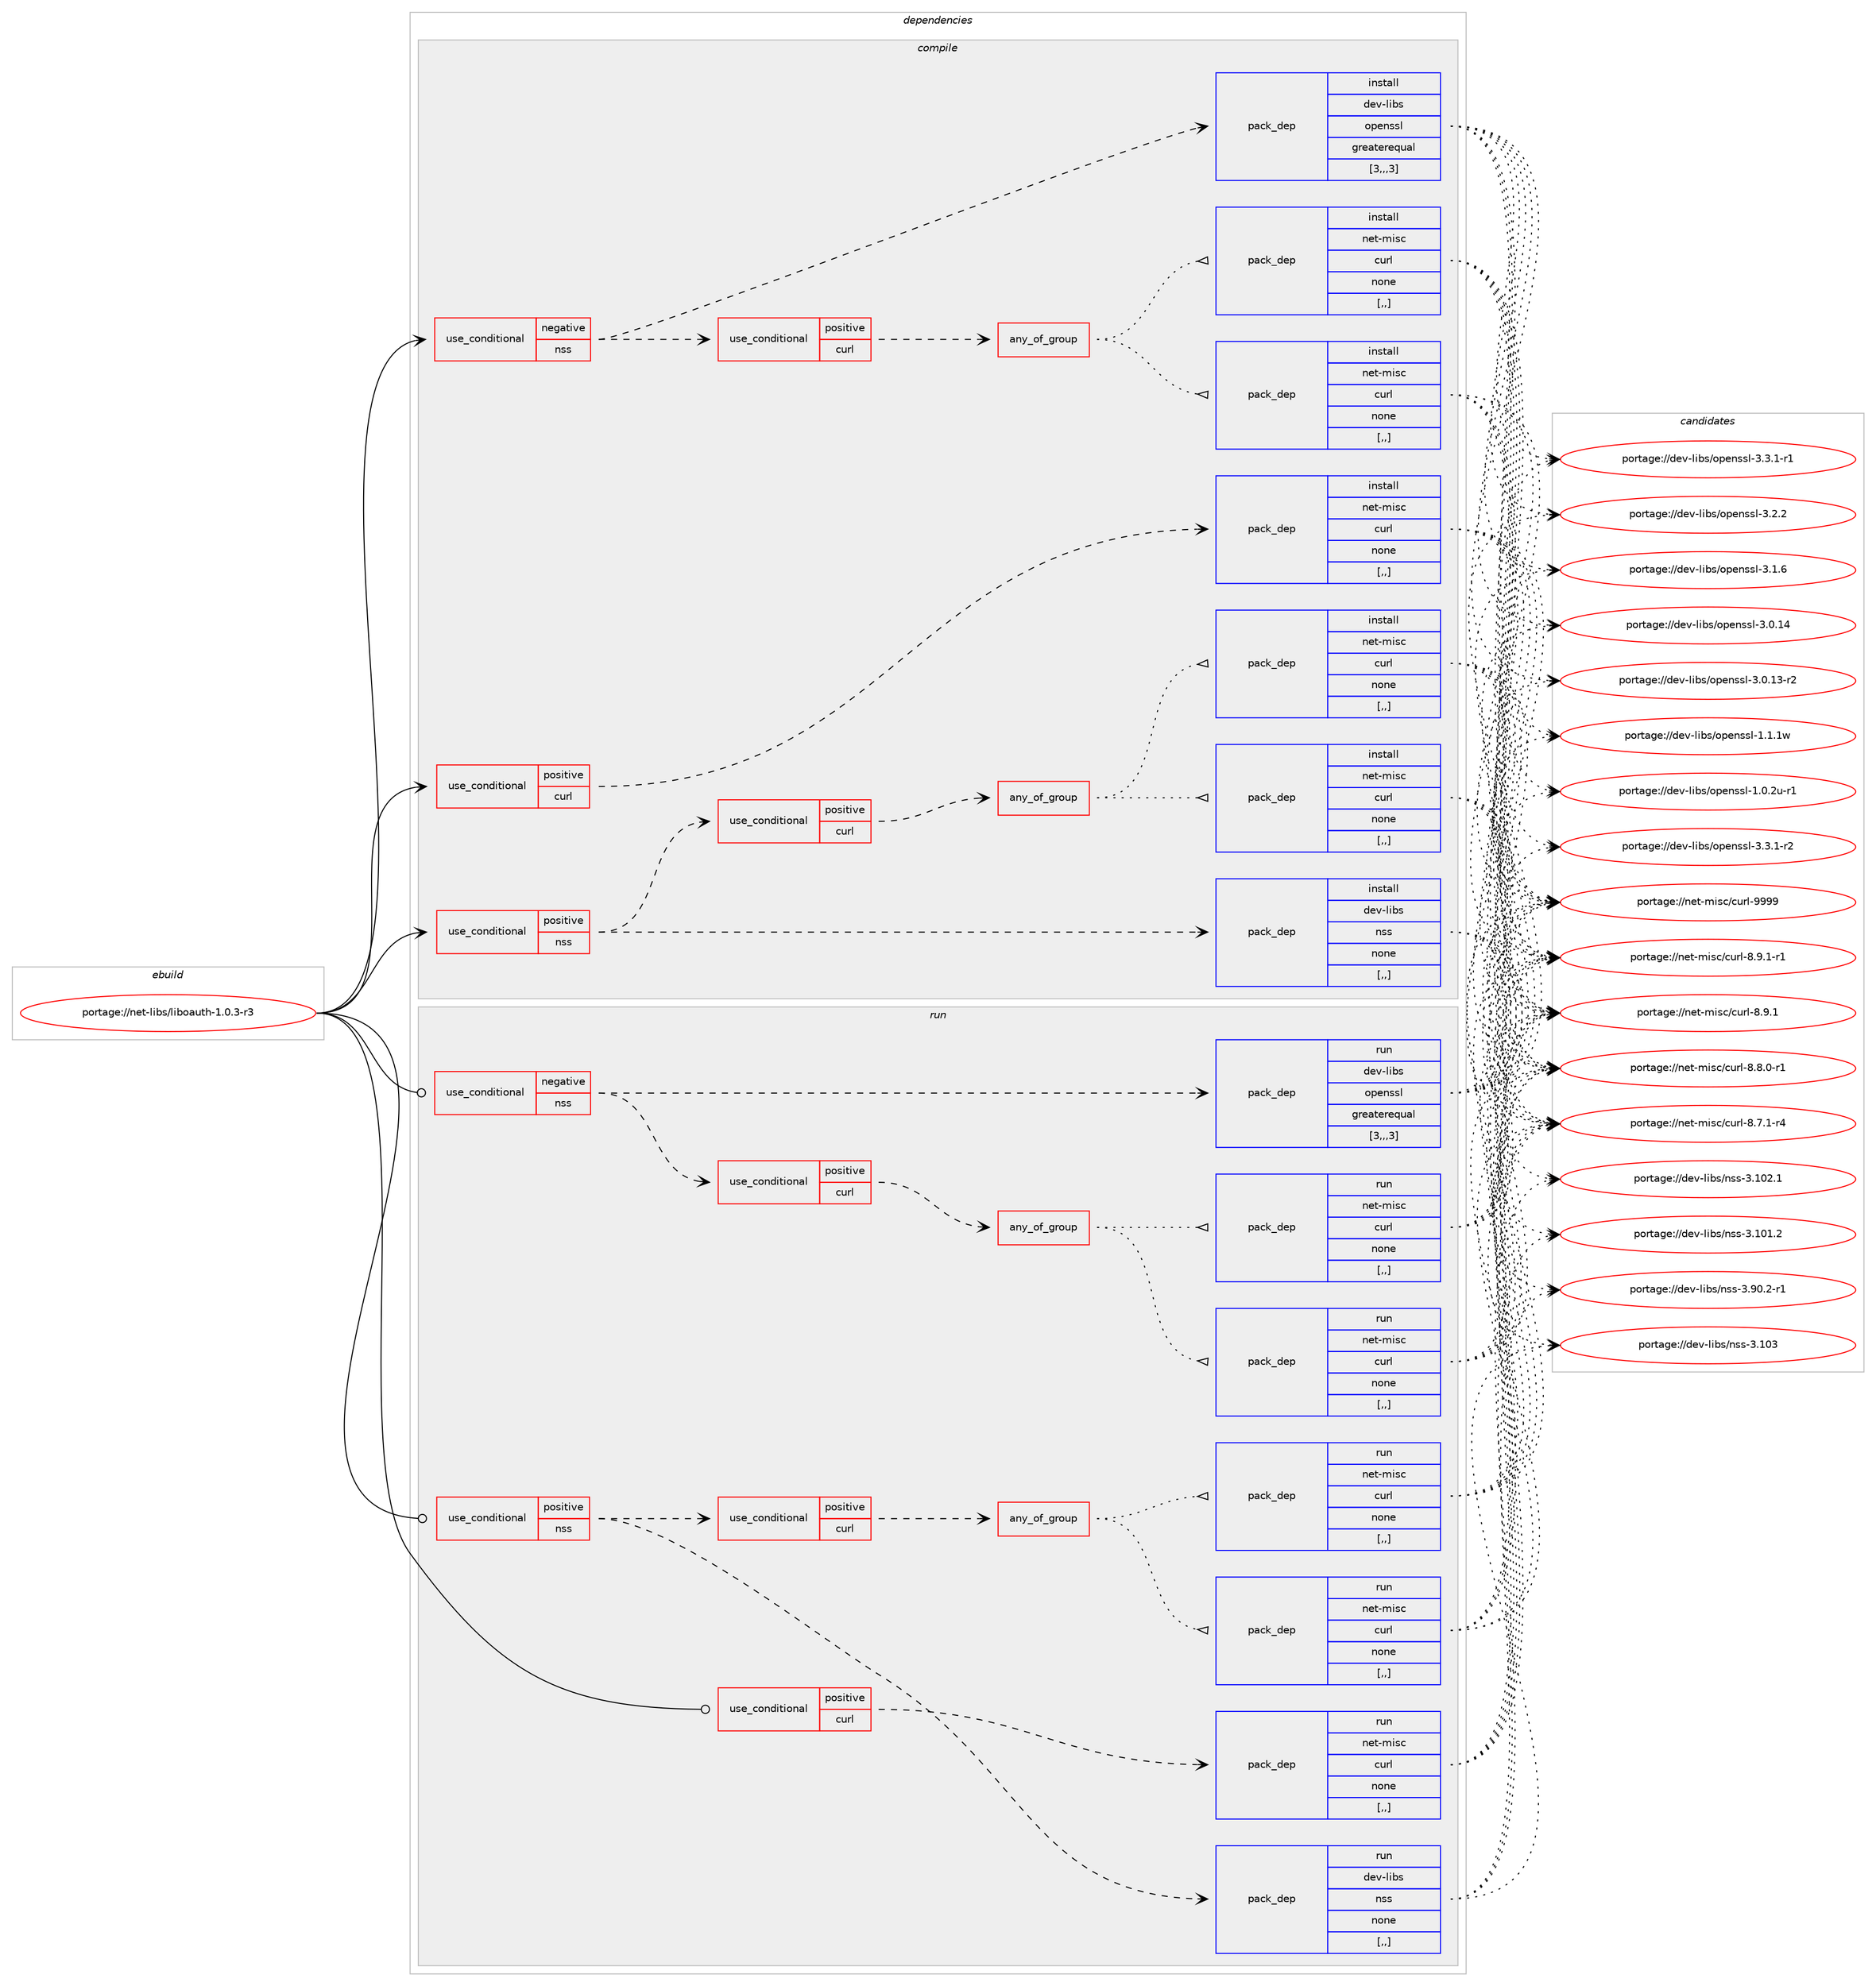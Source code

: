 digraph prolog {

# *************
# Graph options
# *************

newrank=true;
concentrate=true;
compound=true;
graph [rankdir=LR,fontname=Helvetica,fontsize=10,ranksep=1.5];#, ranksep=2.5, nodesep=0.2];
edge  [arrowhead=vee];
node  [fontname=Helvetica,fontsize=10];

# **********
# The ebuild
# **********

subgraph cluster_leftcol {
color=gray;
label=<<i>ebuild</i>>;
id [label="portage://net-libs/liboauth-1.0.3-r3", color=red, width=4, href="../net-libs/liboauth-1.0.3-r3.svg"];
}

# ****************
# The dependencies
# ****************

subgraph cluster_midcol {
color=gray;
label=<<i>dependencies</i>>;
subgraph cluster_compile {
fillcolor="#eeeeee";
style=filled;
label=<<i>compile</i>>;
subgraph cond43 {
dependency201 [label=<<TABLE BORDER="0" CELLBORDER="1" CELLSPACING="0" CELLPADDING="4"><TR><TD ROWSPAN="3" CELLPADDING="10">use_conditional</TD></TR><TR><TD>negative</TD></TR><TR><TD>nss</TD></TR></TABLE>>, shape=none, color=red];
subgraph pack156 {
dependency202 [label=<<TABLE BORDER="0" CELLBORDER="1" CELLSPACING="0" CELLPADDING="4" WIDTH="220"><TR><TD ROWSPAN="6" CELLPADDING="30">pack_dep</TD></TR><TR><TD WIDTH="110">install</TD></TR><TR><TD>dev-libs</TD></TR><TR><TD>openssl</TD></TR><TR><TD>greaterequal</TD></TR><TR><TD>[3,,,3]</TD></TR></TABLE>>, shape=none, color=blue];
}
dependency201:e -> dependency202:w [weight=20,style="dashed",arrowhead="vee"];
subgraph cond44 {
dependency203 [label=<<TABLE BORDER="0" CELLBORDER="1" CELLSPACING="0" CELLPADDING="4"><TR><TD ROWSPAN="3" CELLPADDING="10">use_conditional</TD></TR><TR><TD>positive</TD></TR><TR><TD>curl</TD></TR></TABLE>>, shape=none, color=red];
subgraph any4 {
dependency204 [label=<<TABLE BORDER="0" CELLBORDER="1" CELLSPACING="0" CELLPADDING="4"><TR><TD CELLPADDING="10">any_of_group</TD></TR></TABLE>>, shape=none, color=red];subgraph pack157 {
dependency205 [label=<<TABLE BORDER="0" CELLBORDER="1" CELLSPACING="0" CELLPADDING="4" WIDTH="220"><TR><TD ROWSPAN="6" CELLPADDING="30">pack_dep</TD></TR><TR><TD WIDTH="110">install</TD></TR><TR><TD>net-misc</TD></TR><TR><TD>curl</TD></TR><TR><TD>none</TD></TR><TR><TD>[,,]</TD></TR></TABLE>>, shape=none, color=blue];
}
dependency204:e -> dependency205:w [weight=20,style="dotted",arrowhead="oinv"];
subgraph pack158 {
dependency206 [label=<<TABLE BORDER="0" CELLBORDER="1" CELLSPACING="0" CELLPADDING="4" WIDTH="220"><TR><TD ROWSPAN="6" CELLPADDING="30">pack_dep</TD></TR><TR><TD WIDTH="110">install</TD></TR><TR><TD>net-misc</TD></TR><TR><TD>curl</TD></TR><TR><TD>none</TD></TR><TR><TD>[,,]</TD></TR></TABLE>>, shape=none, color=blue];
}
dependency204:e -> dependency206:w [weight=20,style="dotted",arrowhead="oinv"];
}
dependency203:e -> dependency204:w [weight=20,style="dashed",arrowhead="vee"];
}
dependency201:e -> dependency203:w [weight=20,style="dashed",arrowhead="vee"];
}
id:e -> dependency201:w [weight=20,style="solid",arrowhead="vee"];
subgraph cond45 {
dependency207 [label=<<TABLE BORDER="0" CELLBORDER="1" CELLSPACING="0" CELLPADDING="4"><TR><TD ROWSPAN="3" CELLPADDING="10">use_conditional</TD></TR><TR><TD>positive</TD></TR><TR><TD>curl</TD></TR></TABLE>>, shape=none, color=red];
subgraph pack159 {
dependency208 [label=<<TABLE BORDER="0" CELLBORDER="1" CELLSPACING="0" CELLPADDING="4" WIDTH="220"><TR><TD ROWSPAN="6" CELLPADDING="30">pack_dep</TD></TR><TR><TD WIDTH="110">install</TD></TR><TR><TD>net-misc</TD></TR><TR><TD>curl</TD></TR><TR><TD>none</TD></TR><TR><TD>[,,]</TD></TR></TABLE>>, shape=none, color=blue];
}
dependency207:e -> dependency208:w [weight=20,style="dashed",arrowhead="vee"];
}
id:e -> dependency207:w [weight=20,style="solid",arrowhead="vee"];
subgraph cond46 {
dependency209 [label=<<TABLE BORDER="0" CELLBORDER="1" CELLSPACING="0" CELLPADDING="4"><TR><TD ROWSPAN="3" CELLPADDING="10">use_conditional</TD></TR><TR><TD>positive</TD></TR><TR><TD>nss</TD></TR></TABLE>>, shape=none, color=red];
subgraph pack160 {
dependency210 [label=<<TABLE BORDER="0" CELLBORDER="1" CELLSPACING="0" CELLPADDING="4" WIDTH="220"><TR><TD ROWSPAN="6" CELLPADDING="30">pack_dep</TD></TR><TR><TD WIDTH="110">install</TD></TR><TR><TD>dev-libs</TD></TR><TR><TD>nss</TD></TR><TR><TD>none</TD></TR><TR><TD>[,,]</TD></TR></TABLE>>, shape=none, color=blue];
}
dependency209:e -> dependency210:w [weight=20,style="dashed",arrowhead="vee"];
subgraph cond47 {
dependency211 [label=<<TABLE BORDER="0" CELLBORDER="1" CELLSPACING="0" CELLPADDING="4"><TR><TD ROWSPAN="3" CELLPADDING="10">use_conditional</TD></TR><TR><TD>positive</TD></TR><TR><TD>curl</TD></TR></TABLE>>, shape=none, color=red];
subgraph any5 {
dependency212 [label=<<TABLE BORDER="0" CELLBORDER="1" CELLSPACING="0" CELLPADDING="4"><TR><TD CELLPADDING="10">any_of_group</TD></TR></TABLE>>, shape=none, color=red];subgraph pack161 {
dependency213 [label=<<TABLE BORDER="0" CELLBORDER="1" CELLSPACING="0" CELLPADDING="4" WIDTH="220"><TR><TD ROWSPAN="6" CELLPADDING="30">pack_dep</TD></TR><TR><TD WIDTH="110">install</TD></TR><TR><TD>net-misc</TD></TR><TR><TD>curl</TD></TR><TR><TD>none</TD></TR><TR><TD>[,,]</TD></TR></TABLE>>, shape=none, color=blue];
}
dependency212:e -> dependency213:w [weight=20,style="dotted",arrowhead="oinv"];
subgraph pack162 {
dependency214 [label=<<TABLE BORDER="0" CELLBORDER="1" CELLSPACING="0" CELLPADDING="4" WIDTH="220"><TR><TD ROWSPAN="6" CELLPADDING="30">pack_dep</TD></TR><TR><TD WIDTH="110">install</TD></TR><TR><TD>net-misc</TD></TR><TR><TD>curl</TD></TR><TR><TD>none</TD></TR><TR><TD>[,,]</TD></TR></TABLE>>, shape=none, color=blue];
}
dependency212:e -> dependency214:w [weight=20,style="dotted",arrowhead="oinv"];
}
dependency211:e -> dependency212:w [weight=20,style="dashed",arrowhead="vee"];
}
dependency209:e -> dependency211:w [weight=20,style="dashed",arrowhead="vee"];
}
id:e -> dependency209:w [weight=20,style="solid",arrowhead="vee"];
}
subgraph cluster_compileandrun {
fillcolor="#eeeeee";
style=filled;
label=<<i>compile and run</i>>;
}
subgraph cluster_run {
fillcolor="#eeeeee";
style=filled;
label=<<i>run</i>>;
subgraph cond48 {
dependency215 [label=<<TABLE BORDER="0" CELLBORDER="1" CELLSPACING="0" CELLPADDING="4"><TR><TD ROWSPAN="3" CELLPADDING="10">use_conditional</TD></TR><TR><TD>negative</TD></TR><TR><TD>nss</TD></TR></TABLE>>, shape=none, color=red];
subgraph pack163 {
dependency216 [label=<<TABLE BORDER="0" CELLBORDER="1" CELLSPACING="0" CELLPADDING="4" WIDTH="220"><TR><TD ROWSPAN="6" CELLPADDING="30">pack_dep</TD></TR><TR><TD WIDTH="110">run</TD></TR><TR><TD>dev-libs</TD></TR><TR><TD>openssl</TD></TR><TR><TD>greaterequal</TD></TR><TR><TD>[3,,,3]</TD></TR></TABLE>>, shape=none, color=blue];
}
dependency215:e -> dependency216:w [weight=20,style="dashed",arrowhead="vee"];
subgraph cond49 {
dependency217 [label=<<TABLE BORDER="0" CELLBORDER="1" CELLSPACING="0" CELLPADDING="4"><TR><TD ROWSPAN="3" CELLPADDING="10">use_conditional</TD></TR><TR><TD>positive</TD></TR><TR><TD>curl</TD></TR></TABLE>>, shape=none, color=red];
subgraph any6 {
dependency218 [label=<<TABLE BORDER="0" CELLBORDER="1" CELLSPACING="0" CELLPADDING="4"><TR><TD CELLPADDING="10">any_of_group</TD></TR></TABLE>>, shape=none, color=red];subgraph pack164 {
dependency219 [label=<<TABLE BORDER="0" CELLBORDER="1" CELLSPACING="0" CELLPADDING="4" WIDTH="220"><TR><TD ROWSPAN="6" CELLPADDING="30">pack_dep</TD></TR><TR><TD WIDTH="110">run</TD></TR><TR><TD>net-misc</TD></TR><TR><TD>curl</TD></TR><TR><TD>none</TD></TR><TR><TD>[,,]</TD></TR></TABLE>>, shape=none, color=blue];
}
dependency218:e -> dependency219:w [weight=20,style="dotted",arrowhead="oinv"];
subgraph pack165 {
dependency220 [label=<<TABLE BORDER="0" CELLBORDER="1" CELLSPACING="0" CELLPADDING="4" WIDTH="220"><TR><TD ROWSPAN="6" CELLPADDING="30">pack_dep</TD></TR><TR><TD WIDTH="110">run</TD></TR><TR><TD>net-misc</TD></TR><TR><TD>curl</TD></TR><TR><TD>none</TD></TR><TR><TD>[,,]</TD></TR></TABLE>>, shape=none, color=blue];
}
dependency218:e -> dependency220:w [weight=20,style="dotted",arrowhead="oinv"];
}
dependency217:e -> dependency218:w [weight=20,style="dashed",arrowhead="vee"];
}
dependency215:e -> dependency217:w [weight=20,style="dashed",arrowhead="vee"];
}
id:e -> dependency215:w [weight=20,style="solid",arrowhead="odot"];
subgraph cond50 {
dependency221 [label=<<TABLE BORDER="0" CELLBORDER="1" CELLSPACING="0" CELLPADDING="4"><TR><TD ROWSPAN="3" CELLPADDING="10">use_conditional</TD></TR><TR><TD>positive</TD></TR><TR><TD>curl</TD></TR></TABLE>>, shape=none, color=red];
subgraph pack166 {
dependency222 [label=<<TABLE BORDER="0" CELLBORDER="1" CELLSPACING="0" CELLPADDING="4" WIDTH="220"><TR><TD ROWSPAN="6" CELLPADDING="30">pack_dep</TD></TR><TR><TD WIDTH="110">run</TD></TR><TR><TD>net-misc</TD></TR><TR><TD>curl</TD></TR><TR><TD>none</TD></TR><TR><TD>[,,]</TD></TR></TABLE>>, shape=none, color=blue];
}
dependency221:e -> dependency222:w [weight=20,style="dashed",arrowhead="vee"];
}
id:e -> dependency221:w [weight=20,style="solid",arrowhead="odot"];
subgraph cond51 {
dependency223 [label=<<TABLE BORDER="0" CELLBORDER="1" CELLSPACING="0" CELLPADDING="4"><TR><TD ROWSPAN="3" CELLPADDING="10">use_conditional</TD></TR><TR><TD>positive</TD></TR><TR><TD>nss</TD></TR></TABLE>>, shape=none, color=red];
subgraph pack167 {
dependency224 [label=<<TABLE BORDER="0" CELLBORDER="1" CELLSPACING="0" CELLPADDING="4" WIDTH="220"><TR><TD ROWSPAN="6" CELLPADDING="30">pack_dep</TD></TR><TR><TD WIDTH="110">run</TD></TR><TR><TD>dev-libs</TD></TR><TR><TD>nss</TD></TR><TR><TD>none</TD></TR><TR><TD>[,,]</TD></TR></TABLE>>, shape=none, color=blue];
}
dependency223:e -> dependency224:w [weight=20,style="dashed",arrowhead="vee"];
subgraph cond52 {
dependency225 [label=<<TABLE BORDER="0" CELLBORDER="1" CELLSPACING="0" CELLPADDING="4"><TR><TD ROWSPAN="3" CELLPADDING="10">use_conditional</TD></TR><TR><TD>positive</TD></TR><TR><TD>curl</TD></TR></TABLE>>, shape=none, color=red];
subgraph any7 {
dependency226 [label=<<TABLE BORDER="0" CELLBORDER="1" CELLSPACING="0" CELLPADDING="4"><TR><TD CELLPADDING="10">any_of_group</TD></TR></TABLE>>, shape=none, color=red];subgraph pack168 {
dependency227 [label=<<TABLE BORDER="0" CELLBORDER="1" CELLSPACING="0" CELLPADDING="4" WIDTH="220"><TR><TD ROWSPAN="6" CELLPADDING="30">pack_dep</TD></TR><TR><TD WIDTH="110">run</TD></TR><TR><TD>net-misc</TD></TR><TR><TD>curl</TD></TR><TR><TD>none</TD></TR><TR><TD>[,,]</TD></TR></TABLE>>, shape=none, color=blue];
}
dependency226:e -> dependency227:w [weight=20,style="dotted",arrowhead="oinv"];
subgraph pack169 {
dependency228 [label=<<TABLE BORDER="0" CELLBORDER="1" CELLSPACING="0" CELLPADDING="4" WIDTH="220"><TR><TD ROWSPAN="6" CELLPADDING="30">pack_dep</TD></TR><TR><TD WIDTH="110">run</TD></TR><TR><TD>net-misc</TD></TR><TR><TD>curl</TD></TR><TR><TD>none</TD></TR><TR><TD>[,,]</TD></TR></TABLE>>, shape=none, color=blue];
}
dependency226:e -> dependency228:w [weight=20,style="dotted",arrowhead="oinv"];
}
dependency225:e -> dependency226:w [weight=20,style="dashed",arrowhead="vee"];
}
dependency223:e -> dependency225:w [weight=20,style="dashed",arrowhead="vee"];
}
id:e -> dependency223:w [weight=20,style="solid",arrowhead="odot"];
}
}

# **************
# The candidates
# **************

subgraph cluster_choices {
rank=same;
color=gray;
label=<<i>candidates</i>>;

subgraph choice156 {
color=black;
nodesep=1;
choice1001011184510810598115471111121011101151151084551465146494511450 [label="portage://dev-libs/openssl-3.3.1-r2", color=red, width=4,href="../dev-libs/openssl-3.3.1-r2.svg"];
choice1001011184510810598115471111121011101151151084551465146494511449 [label="portage://dev-libs/openssl-3.3.1-r1", color=red, width=4,href="../dev-libs/openssl-3.3.1-r1.svg"];
choice100101118451081059811547111112101110115115108455146504650 [label="portage://dev-libs/openssl-3.2.2", color=red, width=4,href="../dev-libs/openssl-3.2.2.svg"];
choice100101118451081059811547111112101110115115108455146494654 [label="portage://dev-libs/openssl-3.1.6", color=red, width=4,href="../dev-libs/openssl-3.1.6.svg"];
choice10010111845108105981154711111210111011511510845514648464952 [label="portage://dev-libs/openssl-3.0.14", color=red, width=4,href="../dev-libs/openssl-3.0.14.svg"];
choice100101118451081059811547111112101110115115108455146484649514511450 [label="portage://dev-libs/openssl-3.0.13-r2", color=red, width=4,href="../dev-libs/openssl-3.0.13-r2.svg"];
choice100101118451081059811547111112101110115115108454946494649119 [label="portage://dev-libs/openssl-1.1.1w", color=red, width=4,href="../dev-libs/openssl-1.1.1w.svg"];
choice1001011184510810598115471111121011101151151084549464846501174511449 [label="portage://dev-libs/openssl-1.0.2u-r1", color=red, width=4,href="../dev-libs/openssl-1.0.2u-r1.svg"];
dependency202:e -> choice1001011184510810598115471111121011101151151084551465146494511450:w [style=dotted,weight="100"];
dependency202:e -> choice1001011184510810598115471111121011101151151084551465146494511449:w [style=dotted,weight="100"];
dependency202:e -> choice100101118451081059811547111112101110115115108455146504650:w [style=dotted,weight="100"];
dependency202:e -> choice100101118451081059811547111112101110115115108455146494654:w [style=dotted,weight="100"];
dependency202:e -> choice10010111845108105981154711111210111011511510845514648464952:w [style=dotted,weight="100"];
dependency202:e -> choice100101118451081059811547111112101110115115108455146484649514511450:w [style=dotted,weight="100"];
dependency202:e -> choice100101118451081059811547111112101110115115108454946494649119:w [style=dotted,weight="100"];
dependency202:e -> choice1001011184510810598115471111121011101151151084549464846501174511449:w [style=dotted,weight="100"];
}
subgraph choice157 {
color=black;
nodesep=1;
choice110101116451091051159947991171141084557575757 [label="portage://net-misc/curl-9999", color=red, width=4,href="../net-misc/curl-9999.svg"];
choice110101116451091051159947991171141084556465746494511449 [label="portage://net-misc/curl-8.9.1-r1", color=red, width=4,href="../net-misc/curl-8.9.1-r1.svg"];
choice11010111645109105115994799117114108455646574649 [label="portage://net-misc/curl-8.9.1", color=red, width=4,href="../net-misc/curl-8.9.1.svg"];
choice110101116451091051159947991171141084556465646484511449 [label="portage://net-misc/curl-8.8.0-r1", color=red, width=4,href="../net-misc/curl-8.8.0-r1.svg"];
choice110101116451091051159947991171141084556465546494511452 [label="portage://net-misc/curl-8.7.1-r4", color=red, width=4,href="../net-misc/curl-8.7.1-r4.svg"];
dependency205:e -> choice110101116451091051159947991171141084557575757:w [style=dotted,weight="100"];
dependency205:e -> choice110101116451091051159947991171141084556465746494511449:w [style=dotted,weight="100"];
dependency205:e -> choice11010111645109105115994799117114108455646574649:w [style=dotted,weight="100"];
dependency205:e -> choice110101116451091051159947991171141084556465646484511449:w [style=dotted,weight="100"];
dependency205:e -> choice110101116451091051159947991171141084556465546494511452:w [style=dotted,weight="100"];
}
subgraph choice158 {
color=black;
nodesep=1;
choice110101116451091051159947991171141084557575757 [label="portage://net-misc/curl-9999", color=red, width=4,href="../net-misc/curl-9999.svg"];
choice110101116451091051159947991171141084556465746494511449 [label="portage://net-misc/curl-8.9.1-r1", color=red, width=4,href="../net-misc/curl-8.9.1-r1.svg"];
choice11010111645109105115994799117114108455646574649 [label="portage://net-misc/curl-8.9.1", color=red, width=4,href="../net-misc/curl-8.9.1.svg"];
choice110101116451091051159947991171141084556465646484511449 [label="portage://net-misc/curl-8.8.0-r1", color=red, width=4,href="../net-misc/curl-8.8.0-r1.svg"];
choice110101116451091051159947991171141084556465546494511452 [label="portage://net-misc/curl-8.7.1-r4", color=red, width=4,href="../net-misc/curl-8.7.1-r4.svg"];
dependency206:e -> choice110101116451091051159947991171141084557575757:w [style=dotted,weight="100"];
dependency206:e -> choice110101116451091051159947991171141084556465746494511449:w [style=dotted,weight="100"];
dependency206:e -> choice11010111645109105115994799117114108455646574649:w [style=dotted,weight="100"];
dependency206:e -> choice110101116451091051159947991171141084556465646484511449:w [style=dotted,weight="100"];
dependency206:e -> choice110101116451091051159947991171141084556465546494511452:w [style=dotted,weight="100"];
}
subgraph choice159 {
color=black;
nodesep=1;
choice110101116451091051159947991171141084557575757 [label="portage://net-misc/curl-9999", color=red, width=4,href="../net-misc/curl-9999.svg"];
choice110101116451091051159947991171141084556465746494511449 [label="portage://net-misc/curl-8.9.1-r1", color=red, width=4,href="../net-misc/curl-8.9.1-r1.svg"];
choice11010111645109105115994799117114108455646574649 [label="portage://net-misc/curl-8.9.1", color=red, width=4,href="../net-misc/curl-8.9.1.svg"];
choice110101116451091051159947991171141084556465646484511449 [label="portage://net-misc/curl-8.8.0-r1", color=red, width=4,href="../net-misc/curl-8.8.0-r1.svg"];
choice110101116451091051159947991171141084556465546494511452 [label="portage://net-misc/curl-8.7.1-r4", color=red, width=4,href="../net-misc/curl-8.7.1-r4.svg"];
dependency208:e -> choice110101116451091051159947991171141084557575757:w [style=dotted,weight="100"];
dependency208:e -> choice110101116451091051159947991171141084556465746494511449:w [style=dotted,weight="100"];
dependency208:e -> choice11010111645109105115994799117114108455646574649:w [style=dotted,weight="100"];
dependency208:e -> choice110101116451091051159947991171141084556465646484511449:w [style=dotted,weight="100"];
dependency208:e -> choice110101116451091051159947991171141084556465546494511452:w [style=dotted,weight="100"];
}
subgraph choice160 {
color=black;
nodesep=1;
choice100101118451081059811547110115115455146494851 [label="portage://dev-libs/nss-3.103", color=red, width=4,href="../dev-libs/nss-3.103.svg"];
choice1001011184510810598115471101151154551464948504649 [label="portage://dev-libs/nss-3.102.1", color=red, width=4,href="../dev-libs/nss-3.102.1.svg"];
choice1001011184510810598115471101151154551464948494650 [label="portage://dev-libs/nss-3.101.2", color=red, width=4,href="../dev-libs/nss-3.101.2.svg"];
choice100101118451081059811547110115115455146574846504511449 [label="portage://dev-libs/nss-3.90.2-r1", color=red, width=4,href="../dev-libs/nss-3.90.2-r1.svg"];
dependency210:e -> choice100101118451081059811547110115115455146494851:w [style=dotted,weight="100"];
dependency210:e -> choice1001011184510810598115471101151154551464948504649:w [style=dotted,weight="100"];
dependency210:e -> choice1001011184510810598115471101151154551464948494650:w [style=dotted,weight="100"];
dependency210:e -> choice100101118451081059811547110115115455146574846504511449:w [style=dotted,weight="100"];
}
subgraph choice161 {
color=black;
nodesep=1;
choice110101116451091051159947991171141084557575757 [label="portage://net-misc/curl-9999", color=red, width=4,href="../net-misc/curl-9999.svg"];
choice110101116451091051159947991171141084556465746494511449 [label="portage://net-misc/curl-8.9.1-r1", color=red, width=4,href="../net-misc/curl-8.9.1-r1.svg"];
choice11010111645109105115994799117114108455646574649 [label="portage://net-misc/curl-8.9.1", color=red, width=4,href="../net-misc/curl-8.9.1.svg"];
choice110101116451091051159947991171141084556465646484511449 [label="portage://net-misc/curl-8.8.0-r1", color=red, width=4,href="../net-misc/curl-8.8.0-r1.svg"];
choice110101116451091051159947991171141084556465546494511452 [label="portage://net-misc/curl-8.7.1-r4", color=red, width=4,href="../net-misc/curl-8.7.1-r4.svg"];
dependency213:e -> choice110101116451091051159947991171141084557575757:w [style=dotted,weight="100"];
dependency213:e -> choice110101116451091051159947991171141084556465746494511449:w [style=dotted,weight="100"];
dependency213:e -> choice11010111645109105115994799117114108455646574649:w [style=dotted,weight="100"];
dependency213:e -> choice110101116451091051159947991171141084556465646484511449:w [style=dotted,weight="100"];
dependency213:e -> choice110101116451091051159947991171141084556465546494511452:w [style=dotted,weight="100"];
}
subgraph choice162 {
color=black;
nodesep=1;
choice110101116451091051159947991171141084557575757 [label="portage://net-misc/curl-9999", color=red, width=4,href="../net-misc/curl-9999.svg"];
choice110101116451091051159947991171141084556465746494511449 [label="portage://net-misc/curl-8.9.1-r1", color=red, width=4,href="../net-misc/curl-8.9.1-r1.svg"];
choice11010111645109105115994799117114108455646574649 [label="portage://net-misc/curl-8.9.1", color=red, width=4,href="../net-misc/curl-8.9.1.svg"];
choice110101116451091051159947991171141084556465646484511449 [label="portage://net-misc/curl-8.8.0-r1", color=red, width=4,href="../net-misc/curl-8.8.0-r1.svg"];
choice110101116451091051159947991171141084556465546494511452 [label="portage://net-misc/curl-8.7.1-r4", color=red, width=4,href="../net-misc/curl-8.7.1-r4.svg"];
dependency214:e -> choice110101116451091051159947991171141084557575757:w [style=dotted,weight="100"];
dependency214:e -> choice110101116451091051159947991171141084556465746494511449:w [style=dotted,weight="100"];
dependency214:e -> choice11010111645109105115994799117114108455646574649:w [style=dotted,weight="100"];
dependency214:e -> choice110101116451091051159947991171141084556465646484511449:w [style=dotted,weight="100"];
dependency214:e -> choice110101116451091051159947991171141084556465546494511452:w [style=dotted,weight="100"];
}
subgraph choice163 {
color=black;
nodesep=1;
choice1001011184510810598115471111121011101151151084551465146494511450 [label="portage://dev-libs/openssl-3.3.1-r2", color=red, width=4,href="../dev-libs/openssl-3.3.1-r2.svg"];
choice1001011184510810598115471111121011101151151084551465146494511449 [label="portage://dev-libs/openssl-3.3.1-r1", color=red, width=4,href="../dev-libs/openssl-3.3.1-r1.svg"];
choice100101118451081059811547111112101110115115108455146504650 [label="portage://dev-libs/openssl-3.2.2", color=red, width=4,href="../dev-libs/openssl-3.2.2.svg"];
choice100101118451081059811547111112101110115115108455146494654 [label="portage://dev-libs/openssl-3.1.6", color=red, width=4,href="../dev-libs/openssl-3.1.6.svg"];
choice10010111845108105981154711111210111011511510845514648464952 [label="portage://dev-libs/openssl-3.0.14", color=red, width=4,href="../dev-libs/openssl-3.0.14.svg"];
choice100101118451081059811547111112101110115115108455146484649514511450 [label="portage://dev-libs/openssl-3.0.13-r2", color=red, width=4,href="../dev-libs/openssl-3.0.13-r2.svg"];
choice100101118451081059811547111112101110115115108454946494649119 [label="portage://dev-libs/openssl-1.1.1w", color=red, width=4,href="../dev-libs/openssl-1.1.1w.svg"];
choice1001011184510810598115471111121011101151151084549464846501174511449 [label="portage://dev-libs/openssl-1.0.2u-r1", color=red, width=4,href="../dev-libs/openssl-1.0.2u-r1.svg"];
dependency216:e -> choice1001011184510810598115471111121011101151151084551465146494511450:w [style=dotted,weight="100"];
dependency216:e -> choice1001011184510810598115471111121011101151151084551465146494511449:w [style=dotted,weight="100"];
dependency216:e -> choice100101118451081059811547111112101110115115108455146504650:w [style=dotted,weight="100"];
dependency216:e -> choice100101118451081059811547111112101110115115108455146494654:w [style=dotted,weight="100"];
dependency216:e -> choice10010111845108105981154711111210111011511510845514648464952:w [style=dotted,weight="100"];
dependency216:e -> choice100101118451081059811547111112101110115115108455146484649514511450:w [style=dotted,weight="100"];
dependency216:e -> choice100101118451081059811547111112101110115115108454946494649119:w [style=dotted,weight="100"];
dependency216:e -> choice1001011184510810598115471111121011101151151084549464846501174511449:w [style=dotted,weight="100"];
}
subgraph choice164 {
color=black;
nodesep=1;
choice110101116451091051159947991171141084557575757 [label="portage://net-misc/curl-9999", color=red, width=4,href="../net-misc/curl-9999.svg"];
choice110101116451091051159947991171141084556465746494511449 [label="portage://net-misc/curl-8.9.1-r1", color=red, width=4,href="../net-misc/curl-8.9.1-r1.svg"];
choice11010111645109105115994799117114108455646574649 [label="portage://net-misc/curl-8.9.1", color=red, width=4,href="../net-misc/curl-8.9.1.svg"];
choice110101116451091051159947991171141084556465646484511449 [label="portage://net-misc/curl-8.8.0-r1", color=red, width=4,href="../net-misc/curl-8.8.0-r1.svg"];
choice110101116451091051159947991171141084556465546494511452 [label="portage://net-misc/curl-8.7.1-r4", color=red, width=4,href="../net-misc/curl-8.7.1-r4.svg"];
dependency219:e -> choice110101116451091051159947991171141084557575757:w [style=dotted,weight="100"];
dependency219:e -> choice110101116451091051159947991171141084556465746494511449:w [style=dotted,weight="100"];
dependency219:e -> choice11010111645109105115994799117114108455646574649:w [style=dotted,weight="100"];
dependency219:e -> choice110101116451091051159947991171141084556465646484511449:w [style=dotted,weight="100"];
dependency219:e -> choice110101116451091051159947991171141084556465546494511452:w [style=dotted,weight="100"];
}
subgraph choice165 {
color=black;
nodesep=1;
choice110101116451091051159947991171141084557575757 [label="portage://net-misc/curl-9999", color=red, width=4,href="../net-misc/curl-9999.svg"];
choice110101116451091051159947991171141084556465746494511449 [label="portage://net-misc/curl-8.9.1-r1", color=red, width=4,href="../net-misc/curl-8.9.1-r1.svg"];
choice11010111645109105115994799117114108455646574649 [label="portage://net-misc/curl-8.9.1", color=red, width=4,href="../net-misc/curl-8.9.1.svg"];
choice110101116451091051159947991171141084556465646484511449 [label="portage://net-misc/curl-8.8.0-r1", color=red, width=4,href="../net-misc/curl-8.8.0-r1.svg"];
choice110101116451091051159947991171141084556465546494511452 [label="portage://net-misc/curl-8.7.1-r4", color=red, width=4,href="../net-misc/curl-8.7.1-r4.svg"];
dependency220:e -> choice110101116451091051159947991171141084557575757:w [style=dotted,weight="100"];
dependency220:e -> choice110101116451091051159947991171141084556465746494511449:w [style=dotted,weight="100"];
dependency220:e -> choice11010111645109105115994799117114108455646574649:w [style=dotted,weight="100"];
dependency220:e -> choice110101116451091051159947991171141084556465646484511449:w [style=dotted,weight="100"];
dependency220:e -> choice110101116451091051159947991171141084556465546494511452:w [style=dotted,weight="100"];
}
subgraph choice166 {
color=black;
nodesep=1;
choice110101116451091051159947991171141084557575757 [label="portage://net-misc/curl-9999", color=red, width=4,href="../net-misc/curl-9999.svg"];
choice110101116451091051159947991171141084556465746494511449 [label="portage://net-misc/curl-8.9.1-r1", color=red, width=4,href="../net-misc/curl-8.9.1-r1.svg"];
choice11010111645109105115994799117114108455646574649 [label="portage://net-misc/curl-8.9.1", color=red, width=4,href="../net-misc/curl-8.9.1.svg"];
choice110101116451091051159947991171141084556465646484511449 [label="portage://net-misc/curl-8.8.0-r1", color=red, width=4,href="../net-misc/curl-8.8.0-r1.svg"];
choice110101116451091051159947991171141084556465546494511452 [label="portage://net-misc/curl-8.7.1-r4", color=red, width=4,href="../net-misc/curl-8.7.1-r4.svg"];
dependency222:e -> choice110101116451091051159947991171141084557575757:w [style=dotted,weight="100"];
dependency222:e -> choice110101116451091051159947991171141084556465746494511449:w [style=dotted,weight="100"];
dependency222:e -> choice11010111645109105115994799117114108455646574649:w [style=dotted,weight="100"];
dependency222:e -> choice110101116451091051159947991171141084556465646484511449:w [style=dotted,weight="100"];
dependency222:e -> choice110101116451091051159947991171141084556465546494511452:w [style=dotted,weight="100"];
}
subgraph choice167 {
color=black;
nodesep=1;
choice100101118451081059811547110115115455146494851 [label="portage://dev-libs/nss-3.103", color=red, width=4,href="../dev-libs/nss-3.103.svg"];
choice1001011184510810598115471101151154551464948504649 [label="portage://dev-libs/nss-3.102.1", color=red, width=4,href="../dev-libs/nss-3.102.1.svg"];
choice1001011184510810598115471101151154551464948494650 [label="portage://dev-libs/nss-3.101.2", color=red, width=4,href="../dev-libs/nss-3.101.2.svg"];
choice100101118451081059811547110115115455146574846504511449 [label="portage://dev-libs/nss-3.90.2-r1", color=red, width=4,href="../dev-libs/nss-3.90.2-r1.svg"];
dependency224:e -> choice100101118451081059811547110115115455146494851:w [style=dotted,weight="100"];
dependency224:e -> choice1001011184510810598115471101151154551464948504649:w [style=dotted,weight="100"];
dependency224:e -> choice1001011184510810598115471101151154551464948494650:w [style=dotted,weight="100"];
dependency224:e -> choice100101118451081059811547110115115455146574846504511449:w [style=dotted,weight="100"];
}
subgraph choice168 {
color=black;
nodesep=1;
choice110101116451091051159947991171141084557575757 [label="portage://net-misc/curl-9999", color=red, width=4,href="../net-misc/curl-9999.svg"];
choice110101116451091051159947991171141084556465746494511449 [label="portage://net-misc/curl-8.9.1-r1", color=red, width=4,href="../net-misc/curl-8.9.1-r1.svg"];
choice11010111645109105115994799117114108455646574649 [label="portage://net-misc/curl-8.9.1", color=red, width=4,href="../net-misc/curl-8.9.1.svg"];
choice110101116451091051159947991171141084556465646484511449 [label="portage://net-misc/curl-8.8.0-r1", color=red, width=4,href="../net-misc/curl-8.8.0-r1.svg"];
choice110101116451091051159947991171141084556465546494511452 [label="portage://net-misc/curl-8.7.1-r4", color=red, width=4,href="../net-misc/curl-8.7.1-r4.svg"];
dependency227:e -> choice110101116451091051159947991171141084557575757:w [style=dotted,weight="100"];
dependency227:e -> choice110101116451091051159947991171141084556465746494511449:w [style=dotted,weight="100"];
dependency227:e -> choice11010111645109105115994799117114108455646574649:w [style=dotted,weight="100"];
dependency227:e -> choice110101116451091051159947991171141084556465646484511449:w [style=dotted,weight="100"];
dependency227:e -> choice110101116451091051159947991171141084556465546494511452:w [style=dotted,weight="100"];
}
subgraph choice169 {
color=black;
nodesep=1;
choice110101116451091051159947991171141084557575757 [label="portage://net-misc/curl-9999", color=red, width=4,href="../net-misc/curl-9999.svg"];
choice110101116451091051159947991171141084556465746494511449 [label="portage://net-misc/curl-8.9.1-r1", color=red, width=4,href="../net-misc/curl-8.9.1-r1.svg"];
choice11010111645109105115994799117114108455646574649 [label="portage://net-misc/curl-8.9.1", color=red, width=4,href="../net-misc/curl-8.9.1.svg"];
choice110101116451091051159947991171141084556465646484511449 [label="portage://net-misc/curl-8.8.0-r1", color=red, width=4,href="../net-misc/curl-8.8.0-r1.svg"];
choice110101116451091051159947991171141084556465546494511452 [label="portage://net-misc/curl-8.7.1-r4", color=red, width=4,href="../net-misc/curl-8.7.1-r4.svg"];
dependency228:e -> choice110101116451091051159947991171141084557575757:w [style=dotted,weight="100"];
dependency228:e -> choice110101116451091051159947991171141084556465746494511449:w [style=dotted,weight="100"];
dependency228:e -> choice11010111645109105115994799117114108455646574649:w [style=dotted,weight="100"];
dependency228:e -> choice110101116451091051159947991171141084556465646484511449:w [style=dotted,weight="100"];
dependency228:e -> choice110101116451091051159947991171141084556465546494511452:w [style=dotted,weight="100"];
}
}

}
